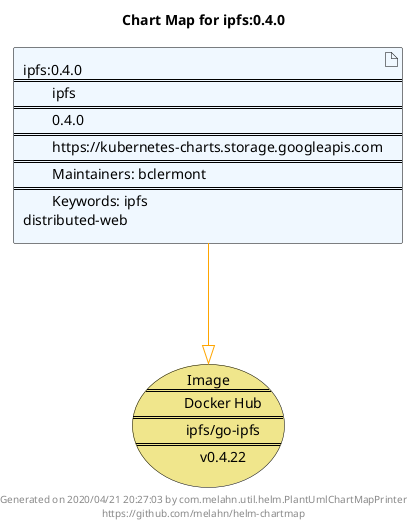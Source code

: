 @startuml
skinparam linetype ortho
skinparam backgroundColor white
skinparam usecaseBorderColor black
skinparam usecaseArrowColor LightSlateGray
skinparam artifactBorderColor black
skinparam artifactArrowColor LightSlateGray

title Chart Map for ipfs:0.4.0

'There is one referenced Helm Chart
artifact "ipfs:0.4.0\n====\n\tipfs\n====\n\t0.4.0\n====\n\thttps://kubernetes-charts.storage.googleapis.com\n====\n\tMaintainers: bclermont\n====\n\tKeywords: ipfs\ndistributed-web" as ipfs_0_4_0 #AliceBlue

'There is one referenced Docker Image
usecase "Image\n====\n\tDocker Hub\n====\n\tipfs/go-ipfs\n====\n\tv0.4.22" as ipfs_go_ipfs_v0_4_22 #Khaki

'Chart Dependencies
ipfs_0_4_0--[#orange]-|>ipfs_go_ipfs_v0_4_22

center footer Generated on 2020/04/21 20:27:03 by com.melahn.util.helm.PlantUmlChartMapPrinter\nhttps://github.com/melahn/helm-chartmap
@enduml
